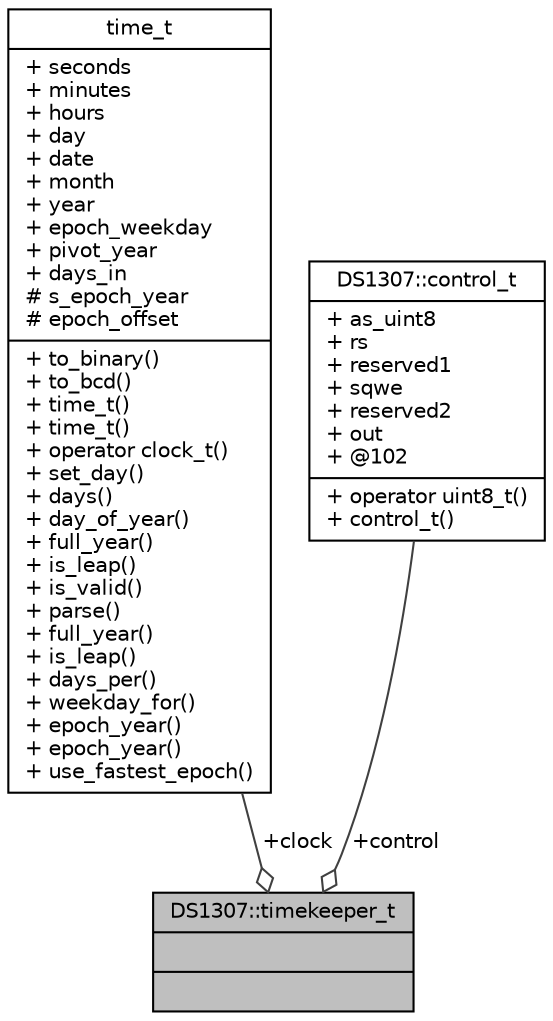 digraph "DS1307::timekeeper_t"
{
  edge [fontname="Helvetica",fontsize="10",labelfontname="Helvetica",labelfontsize="10"];
  node [fontname="Helvetica",fontsize="10",shape=record];
  Node1 [label="{DS1307::timekeeper_t\n||}",height=0.2,width=0.4,color="black", fillcolor="grey75", style="filled", fontcolor="black"];
  Node2 -> Node1 [color="grey25",fontsize="10",style="solid",label=" +clock" ,arrowhead="odiamond",fontname="Helvetica"];
  Node2 [label="{time_t\n|+ seconds\l+ minutes\l+ hours\l+ day\l+ date\l+ month\l+ year\l+ epoch_weekday\l+ pivot_year\l+ days_in\l# s_epoch_year\l# epoch_offset\l|+ to_binary()\l+ to_bcd()\l+ time_t()\l+ time_t()\l+ operator clock_t()\l+ set_day()\l+ days()\l+ day_of_year()\l+ full_year()\l+ is_leap()\l+ is_valid()\l+ parse()\l+ full_year()\l+ is_leap()\l+ days_per()\l+ weekday_for()\l+ epoch_year()\l+ epoch_year()\l+ use_fastest_epoch()\l}",height=0.2,width=0.4,color="black", fillcolor="white", style="filled",URL="$d7/dec/structtime__t.html"];
  Node3 -> Node1 [color="grey25",fontsize="10",style="solid",label=" +control" ,arrowhead="odiamond",fontname="Helvetica"];
  Node3 [label="{DS1307::control_t\n|+ as_uint8\l+ rs\l+ reserved1\l+ sqwe\l+ reserved2\l+ out\l+ @102\l|+ operator uint8_t()\l+ control_t()\l}",height=0.2,width=0.4,color="black", fillcolor="white", style="filled",URL="$d1/dde/unionDS1307_1_1control__t.html"];
}
